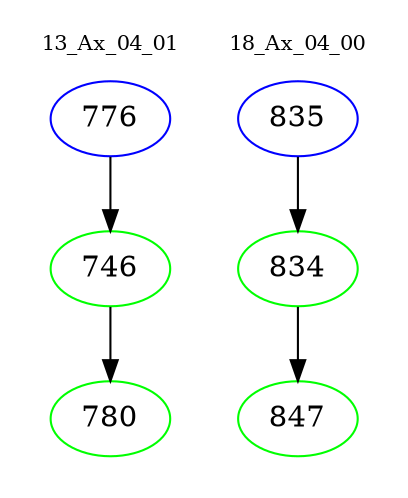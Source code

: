 digraph{
subgraph cluster_0 {
color = white
label = "13_Ax_04_01";
fontsize=10;
T0_776 [label="776", color="blue"]
T0_776 -> T0_746 [color="black"]
T0_746 [label="746", color="green"]
T0_746 -> T0_780 [color="black"]
T0_780 [label="780", color="green"]
}
subgraph cluster_1 {
color = white
label = "18_Ax_04_00";
fontsize=10;
T1_835 [label="835", color="blue"]
T1_835 -> T1_834 [color="black"]
T1_834 [label="834", color="green"]
T1_834 -> T1_847 [color="black"]
T1_847 [label="847", color="green"]
}
}
